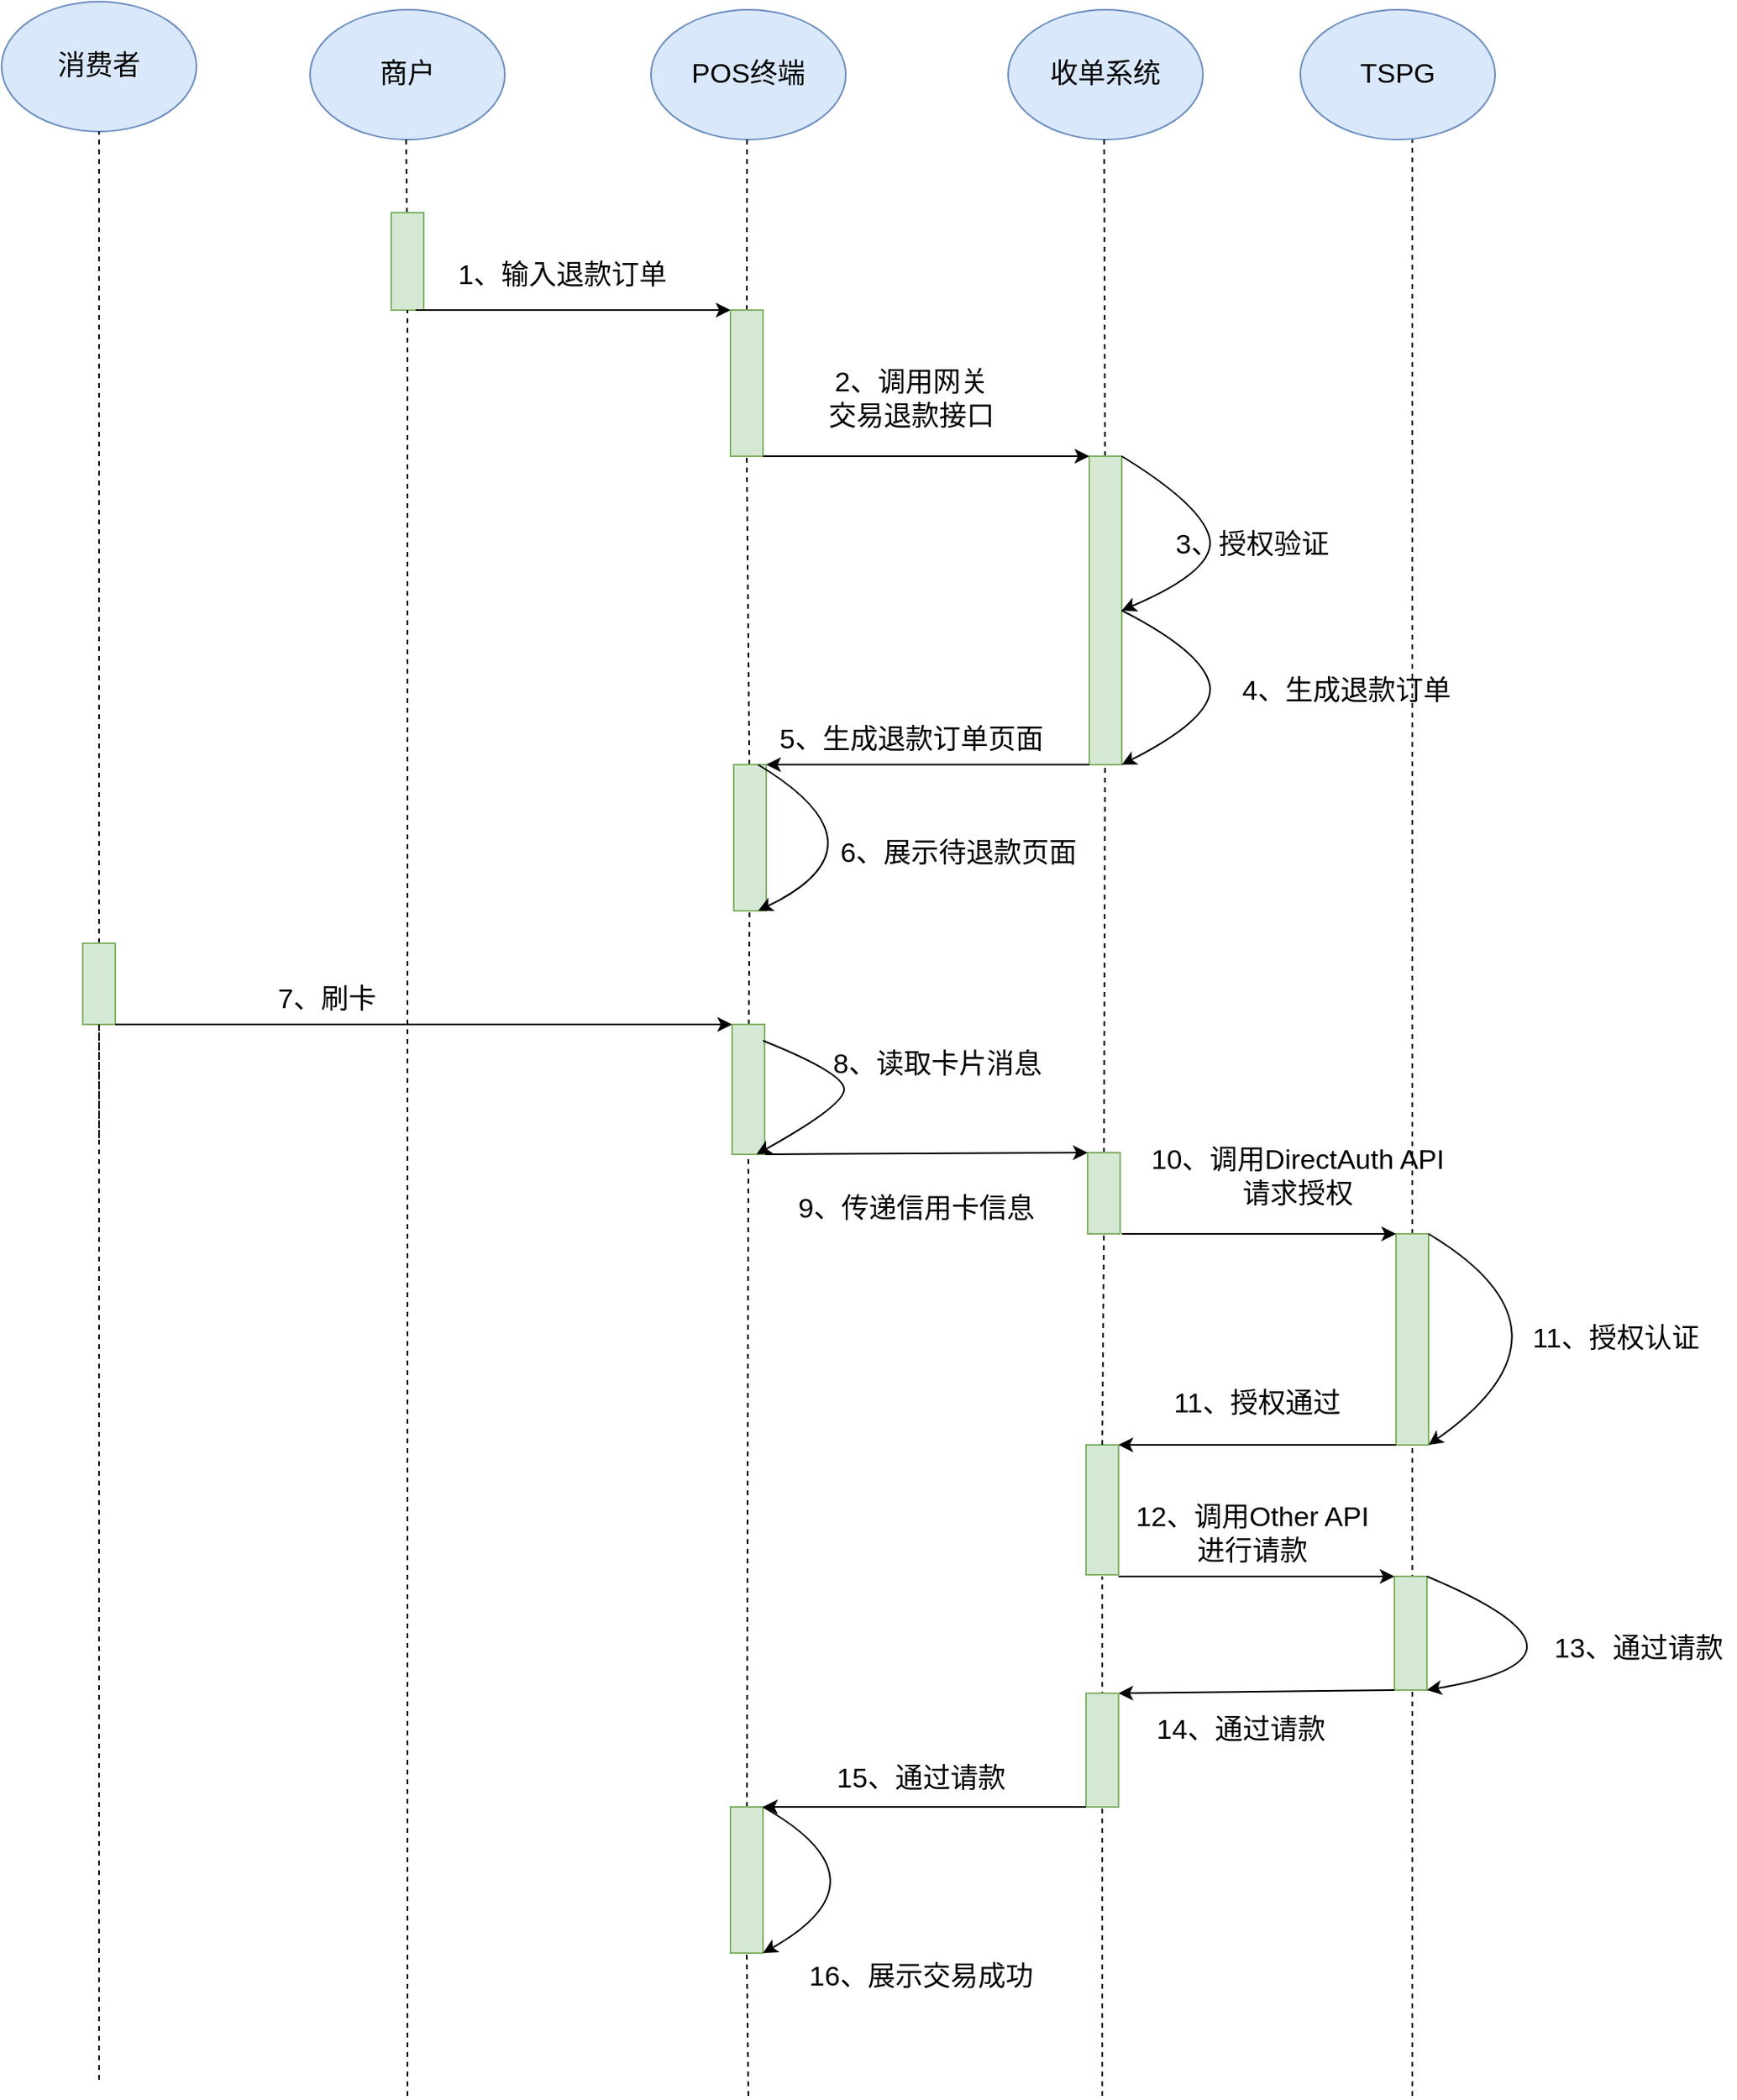 <mxfile version="13.2.1" type="github">
  <diagram id="XUt7roOLz0QePc8x-lv8" name="Page-1">
    <mxGraphModel dx="2076" dy="1094" grid="1" gridSize="10" guides="1" tooltips="1" connect="1" arrows="1" fold="1" page="1" pageScale="1" pageWidth="827" pageHeight="1169" math="0" shadow="0">
      <root>
        <mxCell id="0" />
        <mxCell id="1" parent="0" />
        <mxCell id="r9V5s_AoC8WV0rxFOvCY-1" value="消费者" style="ellipse;whiteSpace=wrap;html=1;fontSize=17;fillColor=#dae8fc;strokeColor=#6c8ebf;" vertex="1" parent="1">
          <mxGeometry x="321" y="430" width="120" height="80" as="geometry" />
        </mxCell>
        <mxCell id="r9V5s_AoC8WV0rxFOvCY-2" value="商户" style="ellipse;whiteSpace=wrap;html=1;fontSize=17;fillColor=#dae8fc;strokeColor=#6c8ebf;" vertex="1" parent="1">
          <mxGeometry x="511" y="435" width="120" height="80" as="geometry" />
        </mxCell>
        <mxCell id="r9V5s_AoC8WV0rxFOvCY-3" value="收单系统" style="ellipse;whiteSpace=wrap;html=1;fontSize=17;fillColor=#dae8fc;strokeColor=#6c8ebf;" vertex="1" parent="1">
          <mxGeometry x="941" y="435" width="120" height="80" as="geometry" />
        </mxCell>
        <mxCell id="r9V5s_AoC8WV0rxFOvCY-4" value="TSPG" style="ellipse;whiteSpace=wrap;html=1;fontSize=17;fillColor=#dae8fc;strokeColor=#6c8ebf;" vertex="1" parent="1">
          <mxGeometry x="1121" y="435" width="120" height="80" as="geometry" />
        </mxCell>
        <mxCell id="r9V5s_AoC8WV0rxFOvCY-5" value="POS终端" style="ellipse;whiteSpace=wrap;html=1;fontSize=17;fillColor=#dae8fc;strokeColor=#6c8ebf;" vertex="1" parent="1">
          <mxGeometry x="721" y="435" width="120" height="80" as="geometry" />
        </mxCell>
        <mxCell id="r9V5s_AoC8WV0rxFOvCY-6" value="" style="endArrow=none;dashed=1;html=1;fontSize=17;entryX=0.5;entryY=1;entryDx=0;entryDy=0;" edge="1" parent="1" target="r9V5s_AoC8WV0rxFOvCY-1">
          <mxGeometry width="50" height="50" relative="1" as="geometry">
            <mxPoint x="381" y="560" as="sourcePoint" />
            <mxPoint x="840" y="800" as="targetPoint" />
          </mxGeometry>
        </mxCell>
        <mxCell id="r9V5s_AoC8WV0rxFOvCY-7" value="" style="endArrow=none;dashed=1;html=1;fontSize=17;entryX=0.5;entryY=1;entryDx=0;entryDy=0;" edge="1" parent="1" source="r9V5s_AoC8WV0rxFOvCY-12">
          <mxGeometry width="50" height="50" relative="1" as="geometry">
            <mxPoint x="570.17" y="1265" as="sourcePoint" />
            <mxPoint x="570.17" y="515" as="targetPoint" />
          </mxGeometry>
        </mxCell>
        <mxCell id="r9V5s_AoC8WV0rxFOvCY-8" value="" style="endArrow=none;dashed=1;html=1;fontSize=17;entryX=0.5;entryY=1;entryDx=0;entryDy=0;" edge="1" parent="1" source="r9V5s_AoC8WV0rxFOvCY-15">
          <mxGeometry width="50" height="50" relative="1" as="geometry">
            <mxPoint x="780.17" y="1265" as="sourcePoint" />
            <mxPoint x="780.17" y="515" as="targetPoint" />
          </mxGeometry>
        </mxCell>
        <mxCell id="r9V5s_AoC8WV0rxFOvCY-9" value="" style="endArrow=none;dashed=1;html=1;fontSize=17;entryX=0.5;entryY=1;entryDx=0;entryDy=0;" edge="1" parent="1" source="r9V5s_AoC8WV0rxFOvCY-36">
          <mxGeometry width="50" height="50" relative="1" as="geometry">
            <mxPoint x="1000" y="860" as="sourcePoint" />
            <mxPoint x="1000.17" y="515" as="targetPoint" />
          </mxGeometry>
        </mxCell>
        <mxCell id="r9V5s_AoC8WV0rxFOvCY-10" value="" style="endArrow=none;dashed=1;html=1;fontSize=17;entryX=0.5;entryY=1;entryDx=0;entryDy=0;" edge="1" parent="1" source="r9V5s_AoC8WV0rxFOvCY-20">
          <mxGeometry width="50" height="50" relative="1" as="geometry">
            <mxPoint x="1190" y="1265" as="sourcePoint" />
            <mxPoint x="1190" y="515" as="targetPoint" />
          </mxGeometry>
        </mxCell>
        <mxCell id="r9V5s_AoC8WV0rxFOvCY-11" value="" style="endArrow=none;dashed=1;html=1;fontSize=17;entryX=0.5;entryY=1;entryDx=0;entryDy=0;" edge="1" parent="1">
          <mxGeometry width="50" height="50" relative="1" as="geometry">
            <mxPoint x="381" y="1130.0" as="sourcePoint" />
            <mxPoint x="381" y="560" as="targetPoint" />
          </mxGeometry>
        </mxCell>
        <mxCell id="r9V5s_AoC8WV0rxFOvCY-12" value="" style="rounded=0;whiteSpace=wrap;html=1;fontSize=17;fillColor=#d5e8d4;strokeColor=#82b366;" vertex="1" parent="1">
          <mxGeometry x="561" y="560" width="20" height="60" as="geometry" />
        </mxCell>
        <mxCell id="r9V5s_AoC8WV0rxFOvCY-13" value="" style="endArrow=none;dashed=1;html=1;fontSize=17;entryX=0.5;entryY=1;entryDx=0;entryDy=0;" edge="1" parent="1" target="r9V5s_AoC8WV0rxFOvCY-12">
          <mxGeometry width="50" height="50" relative="1" as="geometry">
            <mxPoint x="571" y="1720" as="sourcePoint" />
            <mxPoint x="570.17" y="455" as="targetPoint" />
          </mxGeometry>
        </mxCell>
        <mxCell id="r9V5s_AoC8WV0rxFOvCY-14" value="" style="endArrow=classic;html=1;fontSize=17;exitX=0.75;exitY=1;exitDx=0;exitDy=0;entryX=0;entryY=0;entryDx=0;entryDy=0;" edge="1" parent="1" source="r9V5s_AoC8WV0rxFOvCY-12" target="r9V5s_AoC8WV0rxFOvCY-15">
          <mxGeometry width="50" height="50" relative="1" as="geometry">
            <mxPoint x="600" y="640" as="sourcePoint" />
            <mxPoint x="650" y="590" as="targetPoint" />
          </mxGeometry>
        </mxCell>
        <mxCell id="r9V5s_AoC8WV0rxFOvCY-15" value="" style="rounded=0;whiteSpace=wrap;html=1;fontSize=17;fillColor=#d5e8d4;strokeColor=#82b366;" vertex="1" parent="1">
          <mxGeometry x="770" y="620" width="20" height="90" as="geometry" />
        </mxCell>
        <mxCell id="r9V5s_AoC8WV0rxFOvCY-16" value="" style="endArrow=none;dashed=1;html=1;fontSize=17;entryX=0.5;entryY=1;entryDx=0;entryDy=0;" edge="1" parent="1" source="r9V5s_AoC8WV0rxFOvCY-48" target="r9V5s_AoC8WV0rxFOvCY-15">
          <mxGeometry width="50" height="50" relative="1" as="geometry">
            <mxPoint x="780" y="1650" as="sourcePoint" />
            <mxPoint x="780.17" y="455" as="targetPoint" />
          </mxGeometry>
        </mxCell>
        <mxCell id="r9V5s_AoC8WV0rxFOvCY-17" value="&lt;div&gt;1、输入退款订单&lt;/div&gt;" style="text;html=1;align=center;verticalAlign=middle;resizable=0;points=[];autosize=1;fontSize=17;" vertex="1" parent="1">
          <mxGeometry x="596" y="584" width="140" height="30" as="geometry" />
        </mxCell>
        <mxCell id="r9V5s_AoC8WV0rxFOvCY-18" value="" style="rounded=0;whiteSpace=wrap;html=1;fontSize=17;fillColor=#d5e8d4;strokeColor=#82b366;" vertex="1" parent="1">
          <mxGeometry x="770" y="620" width="20" height="90" as="geometry" />
        </mxCell>
        <mxCell id="r9V5s_AoC8WV0rxFOvCY-19" value="" style="endArrow=none;dashed=1;html=1;fontSize=17;" edge="1" parent="1" source="r9V5s_AoC8WV0rxFOvCY-53" target="r9V5s_AoC8WV0rxFOvCY-36">
          <mxGeometry width="50" height="50" relative="1" as="geometry">
            <mxPoint x="1001.064" y="1240.0" as="sourcePoint" />
            <mxPoint x="1002" y="1020.0" as="targetPoint" />
          </mxGeometry>
        </mxCell>
        <mxCell id="r9V5s_AoC8WV0rxFOvCY-20" value="" style="rounded=0;whiteSpace=wrap;html=1;fontSize=17;fillColor=#d5e8d4;strokeColor=#82b366;" vertex="1" parent="1">
          <mxGeometry x="1180" y="1189" width="20" height="130" as="geometry" />
        </mxCell>
        <mxCell id="r9V5s_AoC8WV0rxFOvCY-21" value="" style="endArrow=none;dashed=1;html=1;fontSize=17;entryX=0.5;entryY=1;entryDx=0;entryDy=0;" edge="1" parent="1" target="r9V5s_AoC8WV0rxFOvCY-20">
          <mxGeometry width="50" height="50" relative="1" as="geometry">
            <mxPoint x="1190" y="1720" as="sourcePoint" />
            <mxPoint x="1189" y="705" as="targetPoint" />
          </mxGeometry>
        </mxCell>
        <mxCell id="r9V5s_AoC8WV0rxFOvCY-22" value="&lt;div&gt;2、调用网关&lt;/div&gt;&lt;div&gt;交易退款接口&lt;br&gt;&lt;/div&gt;" style="text;html=1;align=center;verticalAlign=middle;resizable=0;points=[];autosize=1;fontSize=17;labelBackgroundColor=none;" vertex="1" parent="1">
          <mxGeometry x="821" y="650" width="120" height="50" as="geometry" />
        </mxCell>
        <mxCell id="r9V5s_AoC8WV0rxFOvCY-23" value="" style="curved=1;endArrow=classic;html=1;fontSize=17;exitX=1;exitY=0;exitDx=0;exitDy=0;entryX=1;entryY=1;entryDx=0;entryDy=0;" edge="1" parent="1" source="r9V5s_AoC8WV0rxFOvCY-20" target="r9V5s_AoC8WV0rxFOvCY-20">
          <mxGeometry width="50" height="50" relative="1" as="geometry">
            <mxPoint x="1250" y="1249" as="sourcePoint" />
            <mxPoint x="1300" y="1199" as="targetPoint" />
            <Array as="points">
              <mxPoint x="1300" y="1249" />
            </Array>
          </mxGeometry>
        </mxCell>
        <mxCell id="r9V5s_AoC8WV0rxFOvCY-24" value="&lt;div&gt;11、授权认证&lt;/div&gt;" style="text;html=1;align=center;verticalAlign=middle;resizable=0;points=[];autosize=1;fontSize=17;labelBackgroundColor=#ffffff;" vertex="1" parent="1">
          <mxGeometry x="1255" y="1239" width="120" height="30" as="geometry" />
        </mxCell>
        <mxCell id="r9V5s_AoC8WV0rxFOvCY-25" value="" style="endArrow=none;dashed=1;html=1;fontSize=17;entryX=0.5;entryY=1;entryDx=0;entryDy=0;" edge="1" parent="1" source="r9V5s_AoC8WV0rxFOvCY-66" target="r9V5s_AoC8WV0rxFOvCY-63">
          <mxGeometry width="50" height="50" relative="1" as="geometry">
            <mxPoint x="781" y="1720" as="sourcePoint" />
            <mxPoint x="780" y="1330" as="targetPoint" />
          </mxGeometry>
        </mxCell>
        <mxCell id="r9V5s_AoC8WV0rxFOvCY-26" value="" style="endArrow=none;dashed=1;html=1;fontSize=17;entryX=0.5;entryY=1;entryDx=0;entryDy=0;" edge="1" parent="1">
          <mxGeometry width="50" height="50" relative="1" as="geometry">
            <mxPoint x="999" y="1720" as="sourcePoint" />
            <mxPoint x="999" y="1400" as="targetPoint" />
          </mxGeometry>
        </mxCell>
        <mxCell id="r9V5s_AoC8WV0rxFOvCY-27" value="" style="rounded=0;whiteSpace=wrap;html=1;fontSize=17;fillColor=#d5e8d4;strokeColor=#82b366;" vertex="1" parent="1">
          <mxGeometry x="1179" y="1400" width="20" height="70" as="geometry" />
        </mxCell>
        <mxCell id="r9V5s_AoC8WV0rxFOvCY-28" value="" style="endArrow=classic;html=1;fontSize=17;exitX=1;exitY=1;exitDx=0;exitDy=0;entryX=0;entryY=0;entryDx=0;entryDy=0;" edge="1" parent="1" target="r9V5s_AoC8WV0rxFOvCY-27">
          <mxGeometry width="50" height="50" relative="1" as="geometry">
            <mxPoint x="1009" y="1400" as="sourcePoint" />
            <mxPoint x="1119" y="1410" as="targetPoint" />
          </mxGeometry>
        </mxCell>
        <mxCell id="r9V5s_AoC8WV0rxFOvCY-29" value="&lt;div&gt;12、调用Other API&lt;/div&gt;&lt;div&gt;进行请款&lt;br&gt;&lt;/div&gt;" style="text;html=1;align=center;verticalAlign=middle;resizable=0;points=[];autosize=1;fontSize=17;labelBackgroundColor=none;" vertex="1" parent="1">
          <mxGeometry x="1011" y="1349" width="160" height="50" as="geometry" />
        </mxCell>
        <mxCell id="r9V5s_AoC8WV0rxFOvCY-30" value="" style="curved=1;endArrow=classic;html=1;fontSize=17;exitX=1;exitY=0;exitDx=0;exitDy=0;entryX=1;entryY=1;entryDx=0;entryDy=0;" edge="1" parent="1" source="r9V5s_AoC8WV0rxFOvCY-27" target="r9V5s_AoC8WV0rxFOvCY-27">
          <mxGeometry width="50" height="50" relative="1" as="geometry">
            <mxPoint x="1289" y="1480" as="sourcePoint" />
            <mxPoint x="1339" y="1430" as="targetPoint" />
            <Array as="points">
              <mxPoint x="1319" y="1450" />
            </Array>
          </mxGeometry>
        </mxCell>
        <mxCell id="r9V5s_AoC8WV0rxFOvCY-31" value="&lt;div&gt;13、通过请款&lt;/div&gt;" style="text;html=1;align=center;verticalAlign=middle;resizable=0;points=[];autosize=1;fontSize=17;labelBackgroundColor=#ffffff;" vertex="1" parent="1">
          <mxGeometry x="1269" y="1430" width="120" height="30" as="geometry" />
        </mxCell>
        <mxCell id="r9V5s_AoC8WV0rxFOvCY-32" value="" style="endArrow=classic;html=1;fontSize=17;exitX=0;exitY=1;exitDx=0;exitDy=0;entryX=1;entryY=0;entryDx=0;entryDy=0;" edge="1" parent="1" source="r9V5s_AoC8WV0rxFOvCY-27" target="r9V5s_AoC8WV0rxFOvCY-33">
          <mxGeometry width="50" height="50" relative="1" as="geometry">
            <mxPoint x="1119" y="1540" as="sourcePoint" />
            <mxPoint x="1169" y="1490" as="targetPoint" />
          </mxGeometry>
        </mxCell>
        <mxCell id="r9V5s_AoC8WV0rxFOvCY-33" value="" style="rounded=0;whiteSpace=wrap;html=1;fontSize=17;fillColor=#d5e8d4;strokeColor=#82b366;" vertex="1" parent="1">
          <mxGeometry x="989" y="1472" width="20" height="70" as="geometry" />
        </mxCell>
        <mxCell id="r9V5s_AoC8WV0rxFOvCY-34" value="&lt;div&gt;14、通过请款&lt;/div&gt;" style="text;html=1;align=center;verticalAlign=middle;resizable=0;points=[];autosize=1;fontSize=17;labelBackgroundColor=#ffffff;" vertex="1" parent="1">
          <mxGeometry x="1024" y="1480" width="120" height="30" as="geometry" />
        </mxCell>
        <mxCell id="r9V5s_AoC8WV0rxFOvCY-35" value="" style="endArrow=classic;html=1;fontSize=17;exitX=0;exitY=1;exitDx=0;exitDy=0;entryX=1;entryY=0;entryDx=0;entryDy=0;" edge="1" parent="1" source="r9V5s_AoC8WV0rxFOvCY-33" target="r9V5s_AoC8WV0rxFOvCY-66">
          <mxGeometry width="50" height="50" relative="1" as="geometry">
            <mxPoint x="900" y="1520" as="sourcePoint" />
            <mxPoint x="950" y="1470" as="targetPoint" />
          </mxGeometry>
        </mxCell>
        <mxCell id="r9V5s_AoC8WV0rxFOvCY-36" value="" style="rounded=0;whiteSpace=wrap;html=1;fontSize=17;fillColor=#d5e8d4;strokeColor=#82b366;" vertex="1" parent="1">
          <mxGeometry x="991" y="710" width="20" height="190" as="geometry" />
        </mxCell>
        <mxCell id="r9V5s_AoC8WV0rxFOvCY-37" value="" style="endArrow=none;dashed=1;html=1;fontSize=17;entryX=0.5;entryY=1;entryDx=0;entryDy=0;" edge="1" parent="1">
          <mxGeometry width="50" height="50" relative="1" as="geometry">
            <mxPoint x="1000" y="1189" as="sourcePoint" />
            <mxPoint x="1001" y="1189" as="targetPoint" />
          </mxGeometry>
        </mxCell>
        <mxCell id="r9V5s_AoC8WV0rxFOvCY-38" value="" style="endArrow=classic;html=1;fontSize=17;exitX=1;exitY=1;exitDx=0;exitDy=0;entryX=0;entryY=0;entryDx=0;entryDy=0;" edge="1" parent="1" source="r9V5s_AoC8WV0rxFOvCY-18" target="r9V5s_AoC8WV0rxFOvCY-36">
          <mxGeometry width="50" height="50" relative="1" as="geometry">
            <mxPoint x="720" y="840" as="sourcePoint" />
            <mxPoint x="770" y="790" as="targetPoint" />
          </mxGeometry>
        </mxCell>
        <mxCell id="r9V5s_AoC8WV0rxFOvCY-39" value="" style="endArrow=classic;html=1;fontSize=17;exitX=1;exitY=1;exitDx=0;exitDy=0;entryX=0;entryY=0;entryDx=0;entryDy=0;" edge="1" parent="1" target="r9V5s_AoC8WV0rxFOvCY-20">
          <mxGeometry width="50" height="50" relative="1" as="geometry">
            <mxPoint x="1011" y="1189" as="sourcePoint" />
            <mxPoint x="750" y="1239" as="targetPoint" />
          </mxGeometry>
        </mxCell>
        <mxCell id="r9V5s_AoC8WV0rxFOvCY-40" value="" style="rounded=0;whiteSpace=wrap;html=1;fontSize=17;fillColor=#d5e8d4;strokeColor=#82b366;" vertex="1" parent="1">
          <mxGeometry x="989" y="1319" width="20" height="80" as="geometry" />
        </mxCell>
        <mxCell id="r9V5s_AoC8WV0rxFOvCY-41" value="" style="endArrow=classic;html=1;fontSize=17;exitX=0;exitY=1;exitDx=0;exitDy=0;entryX=1;entryY=0;entryDx=0;entryDy=0;" edge="1" parent="1" source="r9V5s_AoC8WV0rxFOvCY-20" target="r9V5s_AoC8WV0rxFOvCY-40">
          <mxGeometry width="50" height="50" relative="1" as="geometry">
            <mxPoint x="1110" y="1309" as="sourcePoint" />
            <mxPoint x="1160" y="1259" as="targetPoint" />
          </mxGeometry>
        </mxCell>
        <mxCell id="r9V5s_AoC8WV0rxFOvCY-42" value="&lt;div&gt;10、调用DirectAuth API&lt;/div&gt;&lt;div&gt;请求授权&lt;br&gt;&lt;/div&gt;" style="text;html=1;align=center;verticalAlign=middle;resizable=0;points=[];autosize=1;fontSize=17;labelBackgroundColor=none;" vertex="1" parent="1">
          <mxGeometry x="1019" y="1129" width="200" height="50" as="geometry" />
        </mxCell>
        <mxCell id="r9V5s_AoC8WV0rxFOvCY-43" value="&lt;div&gt;11、授权通过&lt;/div&gt;" style="text;html=1;align=center;verticalAlign=middle;resizable=0;points=[];autosize=1;fontSize=17;labelBackgroundColor=none;" vertex="1" parent="1">
          <mxGeometry x="1034" y="1279" width="120" height="30" as="geometry" />
        </mxCell>
        <mxCell id="r9V5s_AoC8WV0rxFOvCY-44" value="" style="curved=1;endArrow=classic;html=1;fontSize=17;exitX=1;exitY=0;exitDx=0;exitDy=0;entryX=1;entryY=0.5;entryDx=0;entryDy=0;" edge="1" parent="1" source="r9V5s_AoC8WV0rxFOvCY-36" target="r9V5s_AoC8WV0rxFOvCY-36">
          <mxGeometry width="50" height="50" relative="1" as="geometry">
            <mxPoint x="1050" y="790" as="sourcePoint" />
            <mxPoint x="1100" y="740" as="targetPoint" />
            <Array as="points">
              <mxPoint x="1060" y="740" />
              <mxPoint x="1070" y="780" />
            </Array>
          </mxGeometry>
        </mxCell>
        <mxCell id="r9V5s_AoC8WV0rxFOvCY-45" value="&lt;div&gt;3、授权验证&lt;/div&gt;" style="text;html=1;align=center;verticalAlign=middle;resizable=0;points=[];autosize=1;fontSize=17;labelBackgroundColor=none;" vertex="1" parent="1">
          <mxGeometry x="1036" y="750" width="110" height="30" as="geometry" />
        </mxCell>
        <mxCell id="r9V5s_AoC8WV0rxFOvCY-46" value="" style="curved=1;endArrow=classic;html=1;fontSize=17;exitX=1;exitY=0.5;exitDx=0;exitDy=0;entryX=1;entryY=1;entryDx=0;entryDy=0;" edge="1" parent="1" source="r9V5s_AoC8WV0rxFOvCY-36" target="r9V5s_AoC8WV0rxFOvCY-36">
          <mxGeometry width="50" height="50" relative="1" as="geometry">
            <mxPoint x="1011" y="710" as="sourcePoint" />
            <mxPoint x="1011" y="805.0" as="targetPoint" />
            <Array as="points">
              <mxPoint x="1060" y="830" />
              <mxPoint x="1070" y="870" />
            </Array>
          </mxGeometry>
        </mxCell>
        <mxCell id="r9V5s_AoC8WV0rxFOvCY-47" value="&lt;div&gt;4、生成退款订单&lt;/div&gt;" style="text;html=1;align=center;verticalAlign=middle;resizable=0;points=[];autosize=1;fontSize=17;labelBackgroundColor=none;" vertex="1" parent="1">
          <mxGeometry x="1079" y="840" width="140" height="30" as="geometry" />
        </mxCell>
        <mxCell id="r9V5s_AoC8WV0rxFOvCY-48" value="" style="rounded=0;whiteSpace=wrap;html=1;fontSize=17;fillColor=#d5e8d4;strokeColor=#82b366;" vertex="1" parent="1">
          <mxGeometry x="772" y="900" width="20" height="90" as="geometry" />
        </mxCell>
        <mxCell id="r9V5s_AoC8WV0rxFOvCY-49" value="" style="endArrow=classic;html=1;fontSize=17;exitX=0;exitY=1;exitDx=0;exitDy=0;entryX=1;entryY=0;entryDx=0;entryDy=0;" edge="1" parent="1" source="r9V5s_AoC8WV0rxFOvCY-36" target="r9V5s_AoC8WV0rxFOvCY-48">
          <mxGeometry width="50" height="50" relative="1" as="geometry">
            <mxPoint x="810" y="910" as="sourcePoint" />
            <mxPoint x="860" y="860" as="targetPoint" />
          </mxGeometry>
        </mxCell>
        <mxCell id="r9V5s_AoC8WV0rxFOvCY-50" value="5、生成退款订单页面" style="text;html=1;align=center;verticalAlign=middle;resizable=0;points=[];autosize=1;fontSize=17;labelBackgroundColor=none;" vertex="1" parent="1">
          <mxGeometry x="791" y="870" width="180" height="30" as="geometry" />
        </mxCell>
        <mxCell id="r9V5s_AoC8WV0rxFOvCY-51" value="" style="endArrow=none;dashed=1;html=1;fontSize=17;entryX=0.5;entryY=1;entryDx=0;entryDy=0;" edge="1" parent="1" source="r9V5s_AoC8WV0rxFOvCY-60">
          <mxGeometry width="50" height="50" relative="1" as="geometry">
            <mxPoint x="381" y="1710" as="sourcePoint" />
            <mxPoint x="381" y="1020.0" as="targetPoint" />
          </mxGeometry>
        </mxCell>
        <mxCell id="r9V5s_AoC8WV0rxFOvCY-52" value="" style="endArrow=none;dashed=1;html=1;fontSize=17;" edge="1" parent="1" source="r9V5s_AoC8WV0rxFOvCY-63" target="r9V5s_AoC8WV0rxFOvCY-48">
          <mxGeometry width="50" height="50" relative="1" as="geometry">
            <mxPoint x="780" y="1430" as="sourcePoint" />
            <mxPoint x="782" y="1160" as="targetPoint" />
          </mxGeometry>
        </mxCell>
        <mxCell id="r9V5s_AoC8WV0rxFOvCY-53" value="" style="rounded=0;whiteSpace=wrap;html=1;fontSize=17;fillColor=#d5e8d4;strokeColor=#82b366;" vertex="1" parent="1">
          <mxGeometry x="990" y="1139" width="20" height="50" as="geometry" />
        </mxCell>
        <mxCell id="r9V5s_AoC8WV0rxFOvCY-54" value="" style="endArrow=none;dashed=1;html=1;fontSize=17;exitX=0.5;exitY=0;exitDx=0;exitDy=0;entryX=0.5;entryY=1;entryDx=0;entryDy=0;" edge="1" parent="1" source="r9V5s_AoC8WV0rxFOvCY-40" target="r9V5s_AoC8WV0rxFOvCY-53">
          <mxGeometry width="50" height="50" relative="1" as="geometry">
            <mxPoint x="1011.064" y="1309" as="sourcePoint" />
            <mxPoint x="1009.356" y="1189" as="targetPoint" />
          </mxGeometry>
        </mxCell>
        <mxCell id="r9V5s_AoC8WV0rxFOvCY-55" value="" style="endArrow=classic;html=1;fontSize=17;entryX=0;entryY=0;entryDx=0;entryDy=0;" edge="1" parent="1" target="r9V5s_AoC8WV0rxFOvCY-53">
          <mxGeometry width="50" height="50" relative="1" as="geometry">
            <mxPoint x="790" y="1140" as="sourcePoint" />
            <mxPoint x="551" y="1269" as="targetPoint" />
          </mxGeometry>
        </mxCell>
        <mxCell id="r9V5s_AoC8WV0rxFOvCY-56" value="9、传递信用卡信息" style="text;html=1;align=center;verticalAlign=middle;resizable=0;points=[];autosize=1;fontSize=17;labelBackgroundColor=none;" vertex="1" parent="1">
          <mxGeometry x="804" y="1159" width="160" height="30" as="geometry" />
        </mxCell>
        <mxCell id="r9V5s_AoC8WV0rxFOvCY-57" value="7、刷卡" style="text;html=1;align=center;verticalAlign=middle;resizable=0;points=[];autosize=1;fontSize=17;labelBackgroundColor=none;" vertex="1" parent="1">
          <mxGeometry x="481" y="1030" width="80" height="30" as="geometry" />
        </mxCell>
        <mxCell id="r9V5s_AoC8WV0rxFOvCY-58" value="" style="curved=1;endArrow=classic;html=1;fontSize=17;exitX=0.75;exitY=0;exitDx=0;exitDy=0;entryX=0.75;entryY=1;entryDx=0;entryDy=0;" edge="1" parent="1" source="r9V5s_AoC8WV0rxFOvCY-48" target="r9V5s_AoC8WV0rxFOvCY-48">
          <mxGeometry width="50" height="50" relative="1" as="geometry">
            <mxPoint x="460" y="970" as="sourcePoint" />
            <mxPoint x="510" y="920" as="targetPoint" />
            <Array as="points">
              <mxPoint x="870" y="950" />
            </Array>
          </mxGeometry>
        </mxCell>
        <mxCell id="r9V5s_AoC8WV0rxFOvCY-59" value="6、展示待退款页面" style="text;html=1;align=center;verticalAlign=middle;resizable=0;points=[];autosize=1;fontSize=17;labelBackgroundColor=none;" vertex="1" parent="1">
          <mxGeometry x="830" y="940" width="160" height="30" as="geometry" />
        </mxCell>
        <mxCell id="r9V5s_AoC8WV0rxFOvCY-60" value="" style="rounded=0;whiteSpace=wrap;html=1;fontSize=17;fillColor=#d5e8d4;strokeColor=#82b366;" vertex="1" parent="1">
          <mxGeometry x="371" y="1010" width="20" height="50" as="geometry" />
        </mxCell>
        <mxCell id="r9V5s_AoC8WV0rxFOvCY-61" value="" style="endArrow=none;dashed=1;html=1;fontSize=17;entryX=0.5;entryY=1;entryDx=0;entryDy=0;" edge="1" parent="1" target="r9V5s_AoC8WV0rxFOvCY-60">
          <mxGeometry width="50" height="50" relative="1" as="geometry">
            <mxPoint x="381" y="1710" as="sourcePoint" />
            <mxPoint x="381" y="1020.0" as="targetPoint" />
          </mxGeometry>
        </mxCell>
        <mxCell id="r9V5s_AoC8WV0rxFOvCY-62" value="" style="endArrow=classic;html=1;fontSize=17;exitX=1;exitY=1;exitDx=0;exitDy=0;entryX=0;entryY=0;entryDx=0;entryDy=0;" edge="1" parent="1" source="r9V5s_AoC8WV0rxFOvCY-60" target="r9V5s_AoC8WV0rxFOvCY-63">
          <mxGeometry width="50" height="50" relative="1" as="geometry">
            <mxPoint x="330" y="1150" as="sourcePoint" />
            <mxPoint x="380" y="1100" as="targetPoint" />
          </mxGeometry>
        </mxCell>
        <mxCell id="r9V5s_AoC8WV0rxFOvCY-63" value="" style="rounded=0;whiteSpace=wrap;html=1;fontSize=17;fillColor=#d5e8d4;strokeColor=#82b366;" vertex="1" parent="1">
          <mxGeometry x="771" y="1060" width="20" height="80" as="geometry" />
        </mxCell>
        <mxCell id="r9V5s_AoC8WV0rxFOvCY-64" value="" style="curved=1;endArrow=classic;html=1;fontSize=17;exitX=0.95;exitY=0.125;exitDx=0;exitDy=0;exitPerimeter=0;" edge="1" parent="1" source="r9V5s_AoC8WV0rxFOvCY-63">
          <mxGeometry width="50" height="50" relative="1" as="geometry">
            <mxPoint x="590" y="1170" as="sourcePoint" />
            <mxPoint x="786" y="1140" as="targetPoint" />
            <Array as="points">
              <mxPoint x="840" y="1090" />
              <mxPoint x="840" y="1110" />
            </Array>
          </mxGeometry>
        </mxCell>
        <mxCell id="r9V5s_AoC8WV0rxFOvCY-65" value="8、读取卡片消息" style="text;html=1;align=center;verticalAlign=middle;resizable=0;points=[];autosize=1;fontSize=17;labelBackgroundColor=none;" vertex="1" parent="1">
          <mxGeometry x="827" y="1070" width="140" height="30" as="geometry" />
        </mxCell>
        <mxCell id="r9V5s_AoC8WV0rxFOvCY-66" value="" style="rounded=0;whiteSpace=wrap;html=1;fontSize=17;fillColor=#d5e8d4;strokeColor=#82b366;" vertex="1" parent="1">
          <mxGeometry x="770" y="1542" width="20" height="90" as="geometry" />
        </mxCell>
        <mxCell id="r9V5s_AoC8WV0rxFOvCY-67" value="" style="endArrow=none;dashed=1;html=1;fontSize=17;entryX=0.5;entryY=1;entryDx=0;entryDy=0;" edge="1" parent="1" target="r9V5s_AoC8WV0rxFOvCY-66">
          <mxGeometry width="50" height="50" relative="1" as="geometry">
            <mxPoint x="781" y="1720" as="sourcePoint" />
            <mxPoint x="781" y="1140" as="targetPoint" />
          </mxGeometry>
        </mxCell>
        <mxCell id="r9V5s_AoC8WV0rxFOvCY-68" value="&lt;div&gt;15、通过请款&lt;/div&gt;" style="text;html=1;align=center;verticalAlign=middle;resizable=0;points=[];autosize=1;fontSize=17;labelBackgroundColor=#ffffff;" vertex="1" parent="1">
          <mxGeometry x="827" y="1510" width="120" height="30" as="geometry" />
        </mxCell>
        <mxCell id="r9V5s_AoC8WV0rxFOvCY-69" value="" style="curved=1;endArrow=classic;html=1;fontSize=17;exitX=1;exitY=0;exitDx=0;exitDy=0;entryX=1;entryY=1;entryDx=0;entryDy=0;" edge="1" parent="1" source="r9V5s_AoC8WV0rxFOvCY-66" target="r9V5s_AoC8WV0rxFOvCY-66">
          <mxGeometry width="50" height="50" relative="1" as="geometry">
            <mxPoint x="700" y="1570" as="sourcePoint" />
            <mxPoint x="750" y="1520" as="targetPoint" />
            <Array as="points">
              <mxPoint x="870" y="1587" />
            </Array>
          </mxGeometry>
        </mxCell>
        <mxCell id="r9V5s_AoC8WV0rxFOvCY-70" value="&lt;div&gt;16、展示交易成功&lt;/div&gt;" style="text;html=1;align=center;verticalAlign=middle;resizable=0;points=[];autosize=1;fontSize=17;labelBackgroundColor=#ffffff;" vertex="1" parent="1">
          <mxGeometry x="812" y="1632" width="150" height="30" as="geometry" />
        </mxCell>
      </root>
    </mxGraphModel>
  </diagram>
</mxfile>
